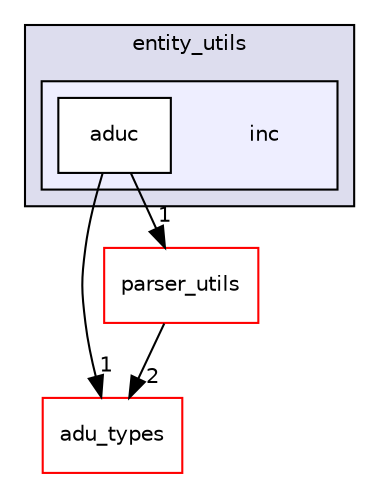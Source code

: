 digraph "src/utils/entity_utils/inc" {
  compound=true
  node [ fontsize="10", fontname="Helvetica"];
  edge [ labelfontsize="10", labelfontname="Helvetica"];
  subgraph clusterdir_8e544766474faa341541fd671ef601fe {
    graph [ bgcolor="#ddddee", pencolor="black", label="entity_utils" fontname="Helvetica", fontsize="10", URL="dir_8e544766474faa341541fd671ef601fe.html"]
  subgraph clusterdir_29a9ba49b7ffd3a545005f7541121eac {
    graph [ bgcolor="#eeeeff", pencolor="black", label="" URL="dir_29a9ba49b7ffd3a545005f7541121eac.html"];
    dir_29a9ba49b7ffd3a545005f7541121eac [shape=plaintext label="inc"];
    dir_a076824d660e0cf804952883afd659b2 [shape=box label="aduc" color="black" fillcolor="white" style="filled" URL="dir_a076824d660e0cf804952883afd659b2.html"];
  }
  }
  dir_2fa9b52a3673ed0f8fcfc3f4f3ae93e3 [shape=box label="adu_types" fillcolor="white" style="filled" color="red" URL="dir_2fa9b52a3673ed0f8fcfc3f4f3ae93e3.html"];
  dir_d5d81cccf46beb25f0321c15d8fcebd1 [shape=box label="parser_utils" fillcolor="white" style="filled" color="red" URL="dir_d5d81cccf46beb25f0321c15d8fcebd1.html"];
  dir_a076824d660e0cf804952883afd659b2->dir_2fa9b52a3673ed0f8fcfc3f4f3ae93e3 [headlabel="1", labeldistance=1.5 headhref="dir_000179_000003.html"];
  dir_a076824d660e0cf804952883afd659b2->dir_d5d81cccf46beb25f0321c15d8fcebd1 [headlabel="1", labeldistance=1.5 headhref="dir_000179_000204.html"];
  dir_d5d81cccf46beb25f0321c15d8fcebd1->dir_2fa9b52a3673ed0f8fcfc3f4f3ae93e3 [headlabel="2", labeldistance=1.5 headhref="dir_000204_000003.html"];
}

